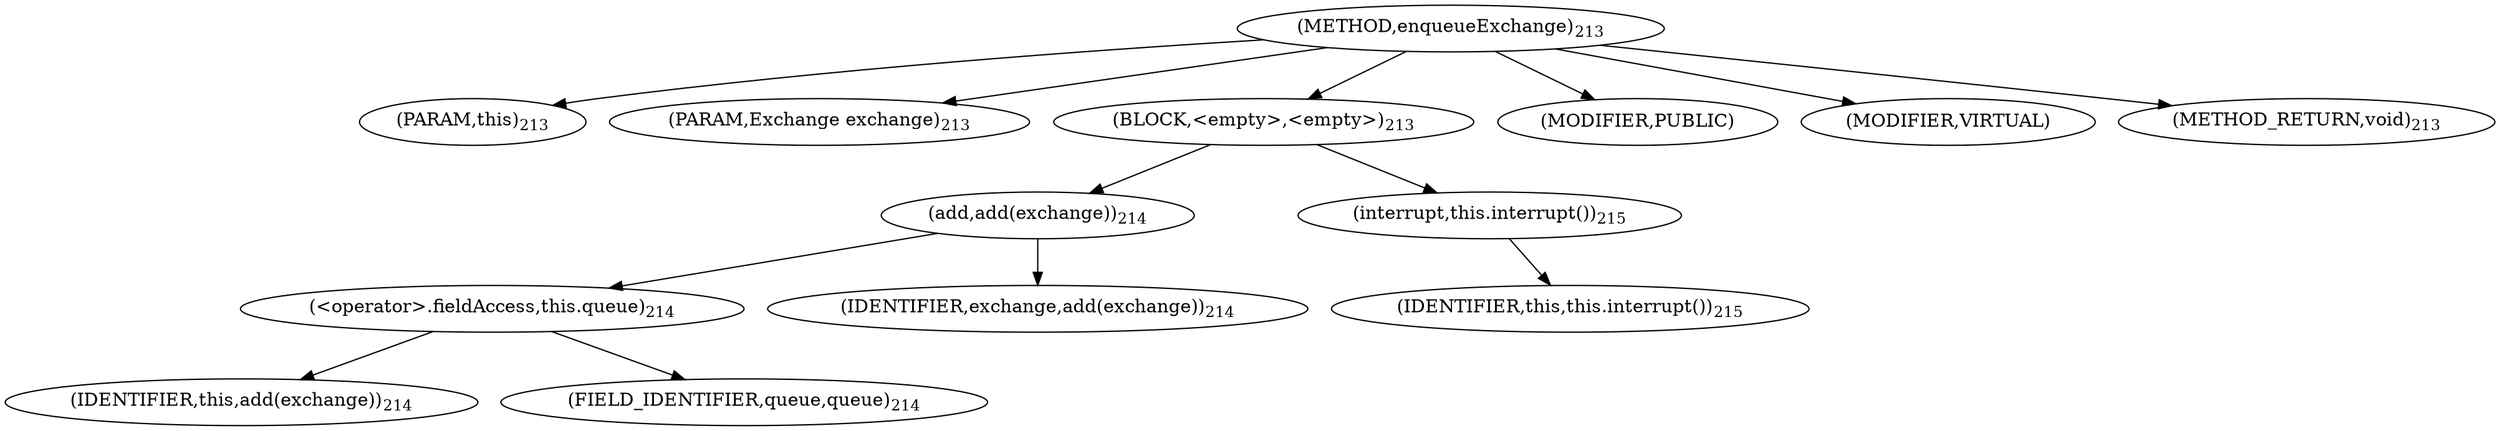 digraph "enqueueExchange" {  
"488" [label = <(METHOD,enqueueExchange)<SUB>213</SUB>> ]
"28" [label = <(PARAM,this)<SUB>213</SUB>> ]
"489" [label = <(PARAM,Exchange exchange)<SUB>213</SUB>> ]
"490" [label = <(BLOCK,&lt;empty&gt;,&lt;empty&gt;)<SUB>213</SUB>> ]
"491" [label = <(add,add(exchange))<SUB>214</SUB>> ]
"492" [label = <(&lt;operator&gt;.fieldAccess,this.queue)<SUB>214</SUB>> ]
"493" [label = <(IDENTIFIER,this,add(exchange))<SUB>214</SUB>> ]
"494" [label = <(FIELD_IDENTIFIER,queue,queue)<SUB>214</SUB>> ]
"495" [label = <(IDENTIFIER,exchange,add(exchange))<SUB>214</SUB>> ]
"496" [label = <(interrupt,this.interrupt())<SUB>215</SUB>> ]
"27" [label = <(IDENTIFIER,this,this.interrupt())<SUB>215</SUB>> ]
"497" [label = <(MODIFIER,PUBLIC)> ]
"498" [label = <(MODIFIER,VIRTUAL)> ]
"499" [label = <(METHOD_RETURN,void)<SUB>213</SUB>> ]
  "488" -> "28" 
  "488" -> "489" 
  "488" -> "490" 
  "488" -> "497" 
  "488" -> "498" 
  "488" -> "499" 
  "490" -> "491" 
  "490" -> "496" 
  "491" -> "492" 
  "491" -> "495" 
  "492" -> "493" 
  "492" -> "494" 
  "496" -> "27" 
}
